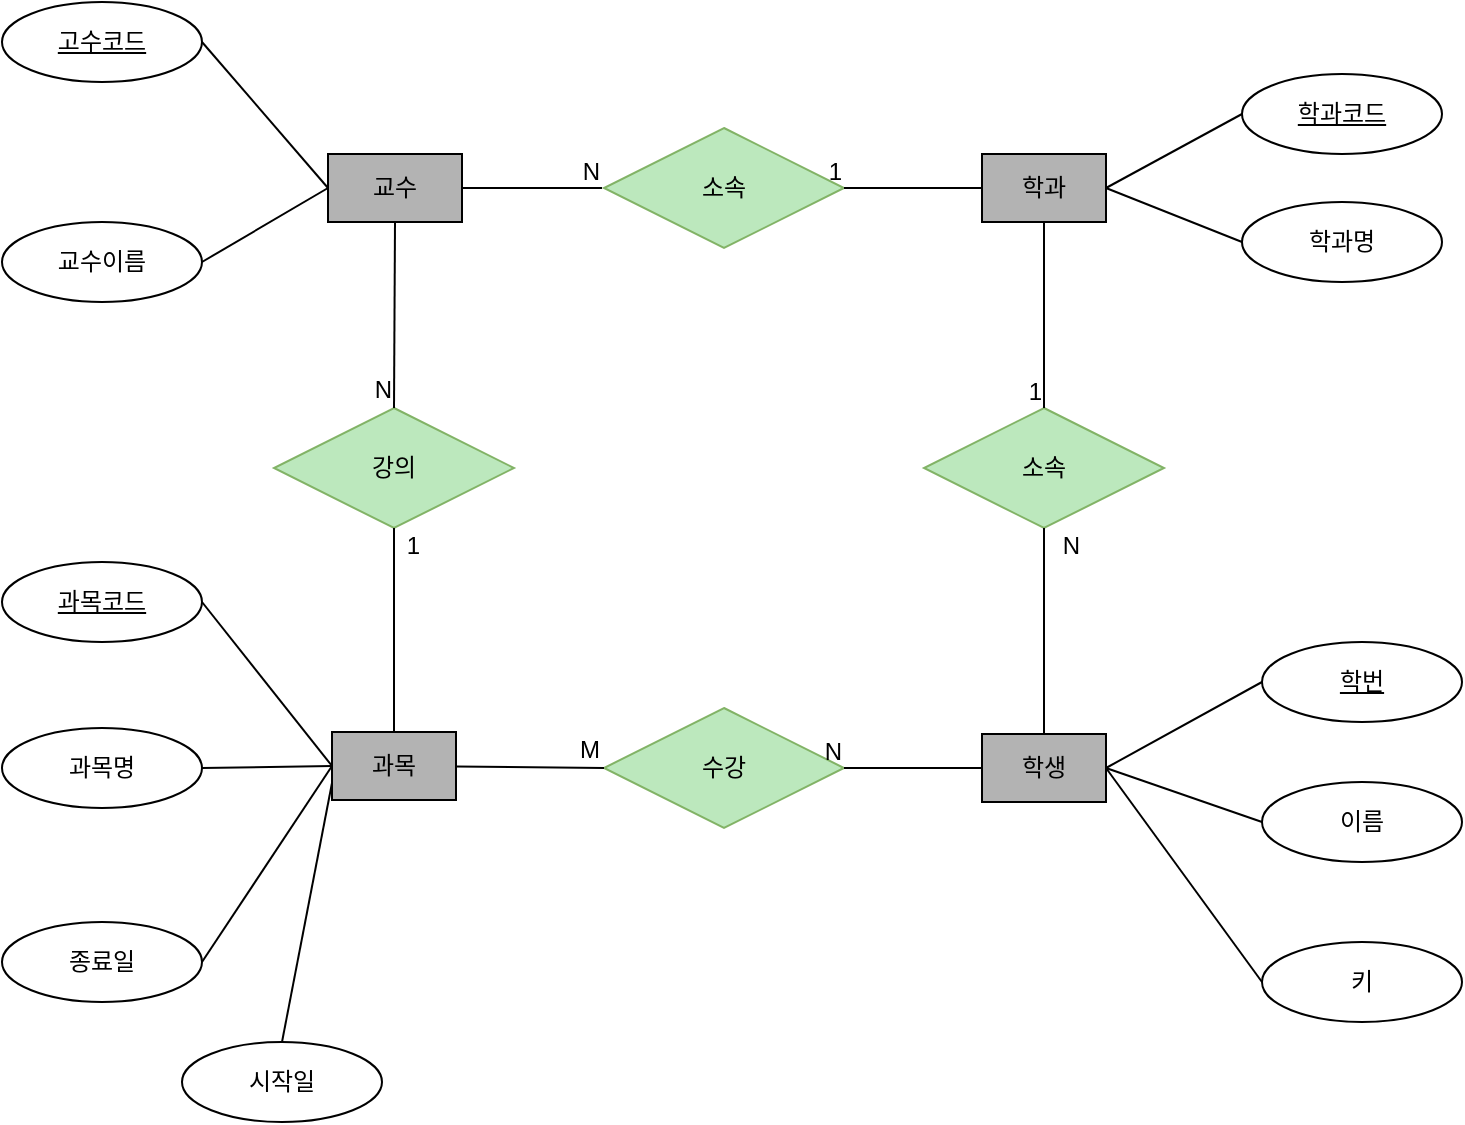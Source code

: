 <mxfile version="21.6.1" type="github">
  <diagram name="페이지-1" id="x8zYphnTg6vH7WmlH0NH">
    <mxGraphModel dx="1073" dy="1676" grid="1" gridSize="10" guides="1" tooltips="1" connect="1" arrows="1" fold="1" page="1" pageScale="1" pageWidth="827" pageHeight="1169" math="0" shadow="0">
      <root>
        <mxCell id="0" />
        <mxCell id="1" parent="0" />
        <mxCell id="AXUqumqyjx2b5oFcDqsQ-6" value="학과" style="whiteSpace=wrap;html=1;align=center;fillColor=#B3B3B3;fillStyle=auto;" vertex="1" parent="1">
          <mxGeometry x="560" y="256" width="62" height="34" as="geometry" />
        </mxCell>
        <mxCell id="AXUqumqyjx2b5oFcDqsQ-9" value="강의" style="shape=rhombus;perimeter=rhombusPerimeter;whiteSpace=wrap;html=1;align=center;fillColor=#BCE8BD;gradientColor=none;strokeColor=#82b366;" vertex="1" parent="1">
          <mxGeometry x="206" y="383" width="120" height="60" as="geometry" />
        </mxCell>
        <mxCell id="AXUqumqyjx2b5oFcDqsQ-10" value="소속" style="shape=rhombus;perimeter=rhombusPerimeter;whiteSpace=wrap;html=1;align=center;fillColor=#BCE8BD;gradientColor=none;strokeColor=#82b366;" vertex="1" parent="1">
          <mxGeometry x="531" y="383" width="120" height="60" as="geometry" />
        </mxCell>
        <mxCell id="AXUqumqyjx2b5oFcDqsQ-11" value="수강" style="shape=rhombus;perimeter=rhombusPerimeter;whiteSpace=wrap;html=1;align=center;fillColor=#BCE8BD;gradientColor=none;strokeColor=#82b366;" vertex="1" parent="1">
          <mxGeometry x="371" y="533" width="120" height="60" as="geometry" />
        </mxCell>
        <mxCell id="AXUqumqyjx2b5oFcDqsQ-12" value="소속" style="shape=rhombus;perimeter=rhombusPerimeter;whiteSpace=wrap;html=1;align=center;fillColor=#BCE8BD;gradientColor=none;strokeColor=#82b366;" vertex="1" parent="1">
          <mxGeometry x="371" y="243" width="120" height="60" as="geometry" />
        </mxCell>
        <mxCell id="AXUqumqyjx2b5oFcDqsQ-15" value="학생" style="whiteSpace=wrap;html=1;align=center;fillColor=#B3B3B3;fillStyle=auto;" vertex="1" parent="1">
          <mxGeometry x="560" y="546" width="62" height="34" as="geometry" />
        </mxCell>
        <mxCell id="AXUqumqyjx2b5oFcDqsQ-17" value="&lt;u&gt;고수코드&lt;/u&gt;" style="ellipse;whiteSpace=wrap;html=1;align=center;" vertex="1" parent="1">
          <mxGeometry x="70" y="180" width="100" height="40" as="geometry" />
        </mxCell>
        <mxCell id="AXUqumqyjx2b5oFcDqsQ-19" value="교수이름" style="ellipse;whiteSpace=wrap;html=1;align=center;" vertex="1" parent="1">
          <mxGeometry x="70" y="290" width="100" height="40" as="geometry" />
        </mxCell>
        <mxCell id="AXUqumqyjx2b5oFcDqsQ-20" value="&lt;u&gt;과목코드&lt;/u&gt;" style="ellipse;whiteSpace=wrap;html=1;align=center;" vertex="1" parent="1">
          <mxGeometry x="70" y="460" width="100" height="40" as="geometry" />
        </mxCell>
        <mxCell id="AXUqumqyjx2b5oFcDqsQ-21" value="과목명" style="ellipse;whiteSpace=wrap;html=1;align=center;" vertex="1" parent="1">
          <mxGeometry x="70" y="543" width="100" height="40" as="geometry" />
        </mxCell>
        <mxCell id="AXUqumqyjx2b5oFcDqsQ-23" value="종료일" style="ellipse;whiteSpace=wrap;html=1;align=center;" vertex="1" parent="1">
          <mxGeometry x="70" y="640" width="100" height="40" as="geometry" />
        </mxCell>
        <mxCell id="AXUqumqyjx2b5oFcDqsQ-24" value="시작일" style="ellipse;whiteSpace=wrap;html=1;align=center;" vertex="1" parent="1">
          <mxGeometry x="160" y="700" width="100" height="40" as="geometry" />
        </mxCell>
        <mxCell id="AXUqumqyjx2b5oFcDqsQ-25" value="키" style="ellipse;whiteSpace=wrap;html=1;align=center;" vertex="1" parent="1">
          <mxGeometry x="700" y="650" width="100" height="40" as="geometry" />
        </mxCell>
        <mxCell id="AXUqumqyjx2b5oFcDqsQ-26" value="이름" style="ellipse;whiteSpace=wrap;html=1;align=center;" vertex="1" parent="1">
          <mxGeometry x="700" y="570" width="100" height="40" as="geometry" />
        </mxCell>
        <mxCell id="AXUqumqyjx2b5oFcDqsQ-27" value="&lt;u&gt;학번&lt;/u&gt;" style="ellipse;whiteSpace=wrap;html=1;align=center;" vertex="1" parent="1">
          <mxGeometry x="700" y="500" width="100" height="40" as="geometry" />
        </mxCell>
        <mxCell id="AXUqumqyjx2b5oFcDqsQ-28" value="&lt;u&gt;학과코드&lt;/u&gt;" style="ellipse;whiteSpace=wrap;html=1;align=center;" vertex="1" parent="1">
          <mxGeometry x="690" y="216" width="100" height="40" as="geometry" />
        </mxCell>
        <mxCell id="AXUqumqyjx2b5oFcDqsQ-29" value="학과명" style="ellipse;whiteSpace=wrap;html=1;align=center;" vertex="1" parent="1">
          <mxGeometry x="690" y="280" width="100" height="40" as="geometry" />
        </mxCell>
        <mxCell id="AXUqumqyjx2b5oFcDqsQ-30" value="" style="endArrow=none;html=1;rounded=0;exitX=0;exitY=0.5;exitDx=0;exitDy=0;entryX=1;entryY=0.5;entryDx=0;entryDy=0;" edge="1" parent="1" source="AXUqumqyjx2b5oFcDqsQ-6" target="AXUqumqyjx2b5oFcDqsQ-12">
          <mxGeometry relative="1" as="geometry">
            <mxPoint x="541" y="340.0" as="sourcePoint" />
            <mxPoint x="480" y="310" as="targetPoint" />
          </mxGeometry>
        </mxCell>
        <mxCell id="AXUqumqyjx2b5oFcDqsQ-31" value="1" style="resizable=0;html=1;whiteSpace=wrap;align=right;verticalAlign=bottom;" connectable="0" vertex="1" parent="AXUqumqyjx2b5oFcDqsQ-30">
          <mxGeometry x="1" relative="1" as="geometry" />
        </mxCell>
        <mxCell id="AXUqumqyjx2b5oFcDqsQ-32" value="" style="endArrow=none;html=1;rounded=0;exitX=0.5;exitY=1;exitDx=0;exitDy=0;entryX=0.5;entryY=0;entryDx=0;entryDy=0;" edge="1" parent="1" source="AXUqumqyjx2b5oFcDqsQ-47" target="AXUqumqyjx2b5oFcDqsQ-9">
          <mxGeometry relative="1" as="geometry">
            <mxPoint x="267" y="290.0" as="sourcePoint" />
            <mxPoint x="290" y="380" as="targetPoint" />
          </mxGeometry>
        </mxCell>
        <mxCell id="AXUqumqyjx2b5oFcDqsQ-33" value="N" style="resizable=0;html=1;whiteSpace=wrap;align=right;verticalAlign=bottom;" connectable="0" vertex="1" parent="AXUqumqyjx2b5oFcDqsQ-32">
          <mxGeometry x="1" relative="1" as="geometry" />
        </mxCell>
        <mxCell id="AXUqumqyjx2b5oFcDqsQ-34" value="" style="endArrow=none;html=1;rounded=0;exitX=1;exitY=0.5;exitDx=0;exitDy=0;" edge="1" parent="1" source="AXUqumqyjx2b5oFcDqsQ-47">
          <mxGeometry relative="1" as="geometry">
            <mxPoint x="310" y="273.0" as="sourcePoint" />
            <mxPoint x="370" y="273" as="targetPoint" />
          </mxGeometry>
        </mxCell>
        <mxCell id="AXUqumqyjx2b5oFcDqsQ-35" value="N" style="resizable=0;html=1;whiteSpace=wrap;align=right;verticalAlign=bottom;" connectable="0" vertex="1" parent="AXUqumqyjx2b5oFcDqsQ-34">
          <mxGeometry x="1" relative="1" as="geometry" />
        </mxCell>
        <mxCell id="AXUqumqyjx2b5oFcDqsQ-36" value="" style="endArrow=none;html=1;rounded=0;exitX=0;exitY=0.5;exitDx=0;exitDy=0;entryX=1;entryY=0.5;entryDx=0;entryDy=0;" edge="1" parent="1" source="AXUqumqyjx2b5oFcDqsQ-15" target="AXUqumqyjx2b5oFcDqsQ-11">
          <mxGeometry relative="1" as="geometry">
            <mxPoint x="317" y="530" as="sourcePoint" />
            <mxPoint x="370" y="530" as="targetPoint" />
          </mxGeometry>
        </mxCell>
        <mxCell id="AXUqumqyjx2b5oFcDqsQ-37" value="N" style="resizable=0;html=1;whiteSpace=wrap;align=right;verticalAlign=bottom;" connectable="0" vertex="1" parent="AXUqumqyjx2b5oFcDqsQ-36">
          <mxGeometry x="1" relative="1" as="geometry" />
        </mxCell>
        <mxCell id="AXUqumqyjx2b5oFcDqsQ-38" value="" style="endArrow=none;html=1;rounded=0;entryX=0;entryY=0.5;entryDx=0;entryDy=0;" edge="1" parent="1" source="AXUqumqyjx2b5oFcDqsQ-50" target="AXUqumqyjx2b5oFcDqsQ-11">
          <mxGeometry relative="1" as="geometry">
            <mxPoint x="300" y="563" as="sourcePoint" />
            <mxPoint x="520" y="400" as="targetPoint" />
          </mxGeometry>
        </mxCell>
        <mxCell id="AXUqumqyjx2b5oFcDqsQ-39" value="M" style="resizable=0;html=1;whiteSpace=wrap;align=right;verticalAlign=bottom;" connectable="0" vertex="1" parent="AXUqumqyjx2b5oFcDqsQ-38">
          <mxGeometry x="1" relative="1" as="geometry" />
        </mxCell>
        <mxCell id="AXUqumqyjx2b5oFcDqsQ-40" value="" style="endArrow=none;html=1;rounded=0;exitX=0.5;exitY=0;exitDx=0;exitDy=0;entryX=0.5;entryY=1;entryDx=0;entryDy=0;" edge="1" parent="1" source="AXUqumqyjx2b5oFcDqsQ-15" target="AXUqumqyjx2b5oFcDqsQ-10">
          <mxGeometry relative="1" as="geometry">
            <mxPoint x="541" y="490" as="sourcePoint" />
            <mxPoint x="491" y="490" as="targetPoint" />
          </mxGeometry>
        </mxCell>
        <mxCell id="AXUqumqyjx2b5oFcDqsQ-41" value="N" style="resizable=0;html=1;whiteSpace=wrap;align=right;verticalAlign=bottom;" connectable="0" vertex="1" parent="AXUqumqyjx2b5oFcDqsQ-40">
          <mxGeometry x="1" relative="1" as="geometry">
            <mxPoint x="19" y="17" as="offset" />
          </mxGeometry>
        </mxCell>
        <mxCell id="AXUqumqyjx2b5oFcDqsQ-42" value="" style="endArrow=none;html=1;rounded=0;exitX=0.5;exitY=0;exitDx=0;exitDy=0;entryX=0.5;entryY=1;entryDx=0;entryDy=0;" edge="1" parent="1" source="AXUqumqyjx2b5oFcDqsQ-50" target="AXUqumqyjx2b5oFcDqsQ-9">
          <mxGeometry relative="1" as="geometry">
            <mxPoint x="266" y="546" as="sourcePoint" />
            <mxPoint x="330" y="380" as="targetPoint" />
          </mxGeometry>
        </mxCell>
        <mxCell id="AXUqumqyjx2b5oFcDqsQ-43" value="1" style="resizable=0;html=1;whiteSpace=wrap;align=right;verticalAlign=bottom;" connectable="0" vertex="1" parent="AXUqumqyjx2b5oFcDqsQ-42">
          <mxGeometry x="1" relative="1" as="geometry">
            <mxPoint x="14" y="17" as="offset" />
          </mxGeometry>
        </mxCell>
        <mxCell id="AXUqumqyjx2b5oFcDqsQ-44" value="" style="endArrow=none;html=1;rounded=0;exitX=0.5;exitY=1;exitDx=0;exitDy=0;entryX=0.5;entryY=0;entryDx=0;entryDy=0;" edge="1" parent="1" source="AXUqumqyjx2b5oFcDqsQ-6" target="AXUqumqyjx2b5oFcDqsQ-10">
          <mxGeometry relative="1" as="geometry">
            <mxPoint x="541" y="350" as="sourcePoint" />
            <mxPoint x="491" y="350" as="targetPoint" />
          </mxGeometry>
        </mxCell>
        <mxCell id="AXUqumqyjx2b5oFcDqsQ-45" value="1" style="resizable=0;html=1;whiteSpace=wrap;align=right;verticalAlign=bottom;" connectable="0" vertex="1" parent="AXUqumqyjx2b5oFcDqsQ-44">
          <mxGeometry x="1" relative="1" as="geometry" />
        </mxCell>
        <mxCell id="AXUqumqyjx2b5oFcDqsQ-47" value="교수" style="whiteSpace=wrap;html=1;align=center;fillColor=#B3B3B3;fillStyle=auto;" vertex="1" parent="1">
          <mxGeometry x="233" y="256" width="67" height="34" as="geometry" />
        </mxCell>
        <mxCell id="AXUqumqyjx2b5oFcDqsQ-50" value="과목" style="whiteSpace=wrap;html=1;align=center;fillColor=#B3B3B3;fillStyle=auto;" vertex="1" parent="1">
          <mxGeometry x="235" y="545" width="62" height="34" as="geometry" />
        </mxCell>
        <mxCell id="AXUqumqyjx2b5oFcDqsQ-52" value="" style="endArrow=none;html=1;rounded=0;exitX=1;exitY=0.5;exitDx=0;exitDy=0;entryX=0;entryY=0.5;entryDx=0;entryDy=0;" edge="1" parent="1" source="AXUqumqyjx2b5oFcDqsQ-17" target="AXUqumqyjx2b5oFcDqsQ-47">
          <mxGeometry relative="1" as="geometry">
            <mxPoint x="220" y="200" as="sourcePoint" />
            <mxPoint x="380" y="200" as="targetPoint" />
          </mxGeometry>
        </mxCell>
        <mxCell id="AXUqumqyjx2b5oFcDqsQ-53" value="" style="endArrow=none;html=1;rounded=0;exitX=1;exitY=0.5;exitDx=0;exitDy=0;entryX=0;entryY=0.5;entryDx=0;entryDy=0;" edge="1" parent="1" source="AXUqumqyjx2b5oFcDqsQ-19" target="AXUqumqyjx2b5oFcDqsQ-47">
          <mxGeometry relative="1" as="geometry">
            <mxPoint x="197" y="310" as="sourcePoint" />
            <mxPoint x="260" y="383" as="targetPoint" />
          </mxGeometry>
        </mxCell>
        <mxCell id="AXUqumqyjx2b5oFcDqsQ-54" value="" style="endArrow=none;html=1;rounded=0;exitX=1;exitY=0.5;exitDx=0;exitDy=0;entryX=0;entryY=0.5;entryDx=0;entryDy=0;" edge="1" parent="1" source="AXUqumqyjx2b5oFcDqsQ-20" target="AXUqumqyjx2b5oFcDqsQ-50">
          <mxGeometry relative="1" as="geometry">
            <mxPoint x="178.5" y="443.5" as="sourcePoint" />
            <mxPoint x="241.5" y="516.5" as="targetPoint" />
          </mxGeometry>
        </mxCell>
        <mxCell id="AXUqumqyjx2b5oFcDqsQ-55" value="" style="endArrow=none;html=1;rounded=0;exitX=1;exitY=0.5;exitDx=0;exitDy=0;entryX=0;entryY=0.5;entryDx=0;entryDy=0;" edge="1" parent="1" source="AXUqumqyjx2b5oFcDqsQ-21" target="AXUqumqyjx2b5oFcDqsQ-50">
          <mxGeometry relative="1" as="geometry">
            <mxPoint x="178.5" y="550" as="sourcePoint" />
            <mxPoint x="241.5" y="623" as="targetPoint" />
          </mxGeometry>
        </mxCell>
        <mxCell id="AXUqumqyjx2b5oFcDqsQ-56" value="" style="endArrow=none;html=1;rounded=0;exitX=0;exitY=0.75;exitDx=0;exitDy=0;entryX=0.5;entryY=0;entryDx=0;entryDy=0;" edge="1" parent="1" source="AXUqumqyjx2b5oFcDqsQ-50" target="AXUqumqyjx2b5oFcDqsQ-24">
          <mxGeometry relative="1" as="geometry">
            <mxPoint x="270" y="590" as="sourcePoint" />
            <mxPoint x="333" y="663" as="targetPoint" />
          </mxGeometry>
        </mxCell>
        <mxCell id="AXUqumqyjx2b5oFcDqsQ-57" value="" style="endArrow=none;html=1;rounded=0;exitX=0;exitY=0.5;exitDx=0;exitDy=0;entryX=1;entryY=0.5;entryDx=0;entryDy=0;" edge="1" parent="1" source="AXUqumqyjx2b5oFcDqsQ-50" target="AXUqumqyjx2b5oFcDqsQ-23">
          <mxGeometry relative="1" as="geometry">
            <mxPoint x="160" y="590" as="sourcePoint" />
            <mxPoint x="223" y="663" as="targetPoint" />
          </mxGeometry>
        </mxCell>
        <mxCell id="AXUqumqyjx2b5oFcDqsQ-58" value="" style="endArrow=none;html=1;rounded=0;exitX=1;exitY=0.5;exitDx=0;exitDy=0;entryX=0;entryY=0.5;entryDx=0;entryDy=0;" edge="1" parent="1" source="AXUqumqyjx2b5oFcDqsQ-15" target="AXUqumqyjx2b5oFcDqsQ-25">
          <mxGeometry relative="1" as="geometry">
            <mxPoint x="635" y="611" as="sourcePoint" />
            <mxPoint x="610" y="740" as="targetPoint" />
          </mxGeometry>
        </mxCell>
        <mxCell id="AXUqumqyjx2b5oFcDqsQ-59" value="" style="endArrow=none;html=1;rounded=0;exitX=1;exitY=0.5;exitDx=0;exitDy=0;entryX=0;entryY=0.5;entryDx=0;entryDy=0;" edge="1" parent="1" source="AXUqumqyjx2b5oFcDqsQ-15" target="AXUqumqyjx2b5oFcDqsQ-26">
          <mxGeometry relative="1" as="geometry">
            <mxPoint x="651" y="593" as="sourcePoint" />
            <mxPoint x="626" y="722" as="targetPoint" />
          </mxGeometry>
        </mxCell>
        <mxCell id="AXUqumqyjx2b5oFcDqsQ-60" value="" style="endArrow=none;html=1;rounded=0;exitX=0;exitY=0.5;exitDx=0;exitDy=0;entryX=1;entryY=0.5;entryDx=0;entryDy=0;" edge="1" parent="1" source="AXUqumqyjx2b5oFcDqsQ-27" target="AXUqumqyjx2b5oFcDqsQ-15">
          <mxGeometry relative="1" as="geometry">
            <mxPoint x="651" y="390" as="sourcePoint" />
            <mxPoint x="626" y="519" as="targetPoint" />
          </mxGeometry>
        </mxCell>
        <mxCell id="AXUqumqyjx2b5oFcDqsQ-61" value="" style="endArrow=none;html=1;rounded=0;exitX=1;exitY=0.5;exitDx=0;exitDy=0;entryX=0;entryY=0.5;entryDx=0;entryDy=0;" edge="1" parent="1" source="AXUqumqyjx2b5oFcDqsQ-6" target="AXUqumqyjx2b5oFcDqsQ-29">
          <mxGeometry relative="1" as="geometry">
            <mxPoint x="651" y="250" as="sourcePoint" />
            <mxPoint x="626" y="379" as="targetPoint" />
          </mxGeometry>
        </mxCell>
        <mxCell id="AXUqumqyjx2b5oFcDqsQ-62" value="" style="endArrow=none;html=1;rounded=0;exitX=0;exitY=0.5;exitDx=0;exitDy=0;entryX=1;entryY=0.5;entryDx=0;entryDy=0;" edge="1" parent="1" source="AXUqumqyjx2b5oFcDqsQ-28" target="AXUqumqyjx2b5oFcDqsQ-6">
          <mxGeometry relative="1" as="geometry">
            <mxPoint x="651" y="140" as="sourcePoint" />
            <mxPoint x="626" y="269" as="targetPoint" />
          </mxGeometry>
        </mxCell>
      </root>
    </mxGraphModel>
  </diagram>
</mxfile>
